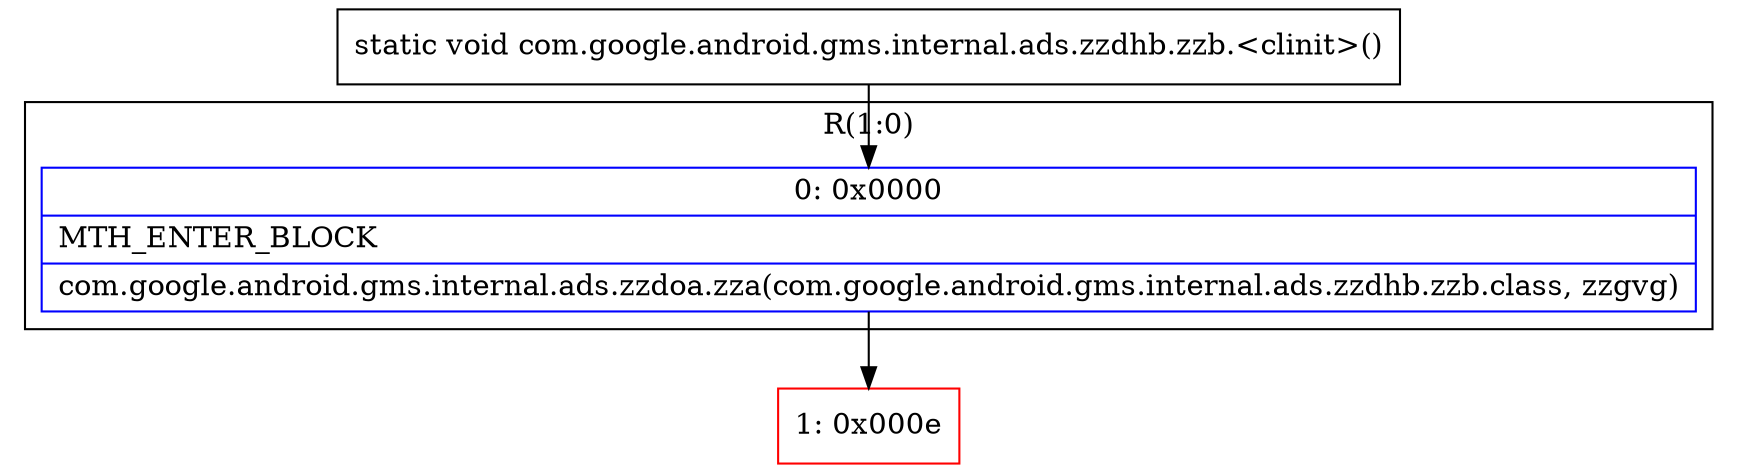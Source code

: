 digraph "CFG forcom.google.android.gms.internal.ads.zzdhb.zzb.\<clinit\>()V" {
subgraph cluster_Region_276229214 {
label = "R(1:0)";
node [shape=record,color=blue];
Node_0 [shape=record,label="{0\:\ 0x0000|MTH_ENTER_BLOCK\l|com.google.android.gms.internal.ads.zzdoa.zza(com.google.android.gms.internal.ads.zzdhb.zzb.class, zzgvg)\l}"];
}
Node_1 [shape=record,color=red,label="{1\:\ 0x000e}"];
MethodNode[shape=record,label="{static void com.google.android.gms.internal.ads.zzdhb.zzb.\<clinit\>() }"];
MethodNode -> Node_0;
Node_0 -> Node_1;
}

